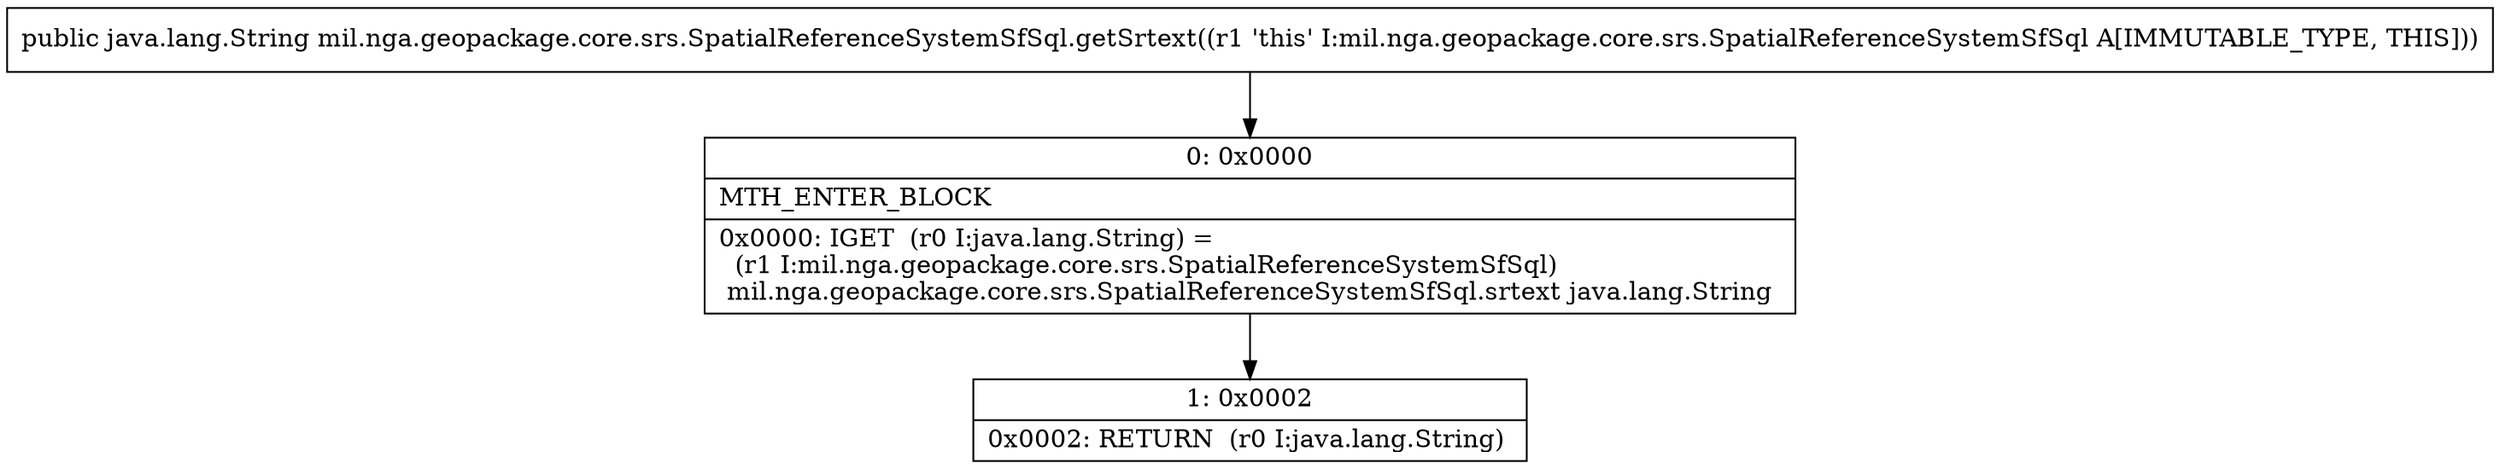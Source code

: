 digraph "CFG formil.nga.geopackage.core.srs.SpatialReferenceSystemSfSql.getSrtext()Ljava\/lang\/String;" {
Node_0 [shape=record,label="{0\:\ 0x0000|MTH_ENTER_BLOCK\l|0x0000: IGET  (r0 I:java.lang.String) = \l  (r1 I:mil.nga.geopackage.core.srs.SpatialReferenceSystemSfSql)\l mil.nga.geopackage.core.srs.SpatialReferenceSystemSfSql.srtext java.lang.String \l}"];
Node_1 [shape=record,label="{1\:\ 0x0002|0x0002: RETURN  (r0 I:java.lang.String) \l}"];
MethodNode[shape=record,label="{public java.lang.String mil.nga.geopackage.core.srs.SpatialReferenceSystemSfSql.getSrtext((r1 'this' I:mil.nga.geopackage.core.srs.SpatialReferenceSystemSfSql A[IMMUTABLE_TYPE, THIS])) }"];
MethodNode -> Node_0;
Node_0 -> Node_1;
}

